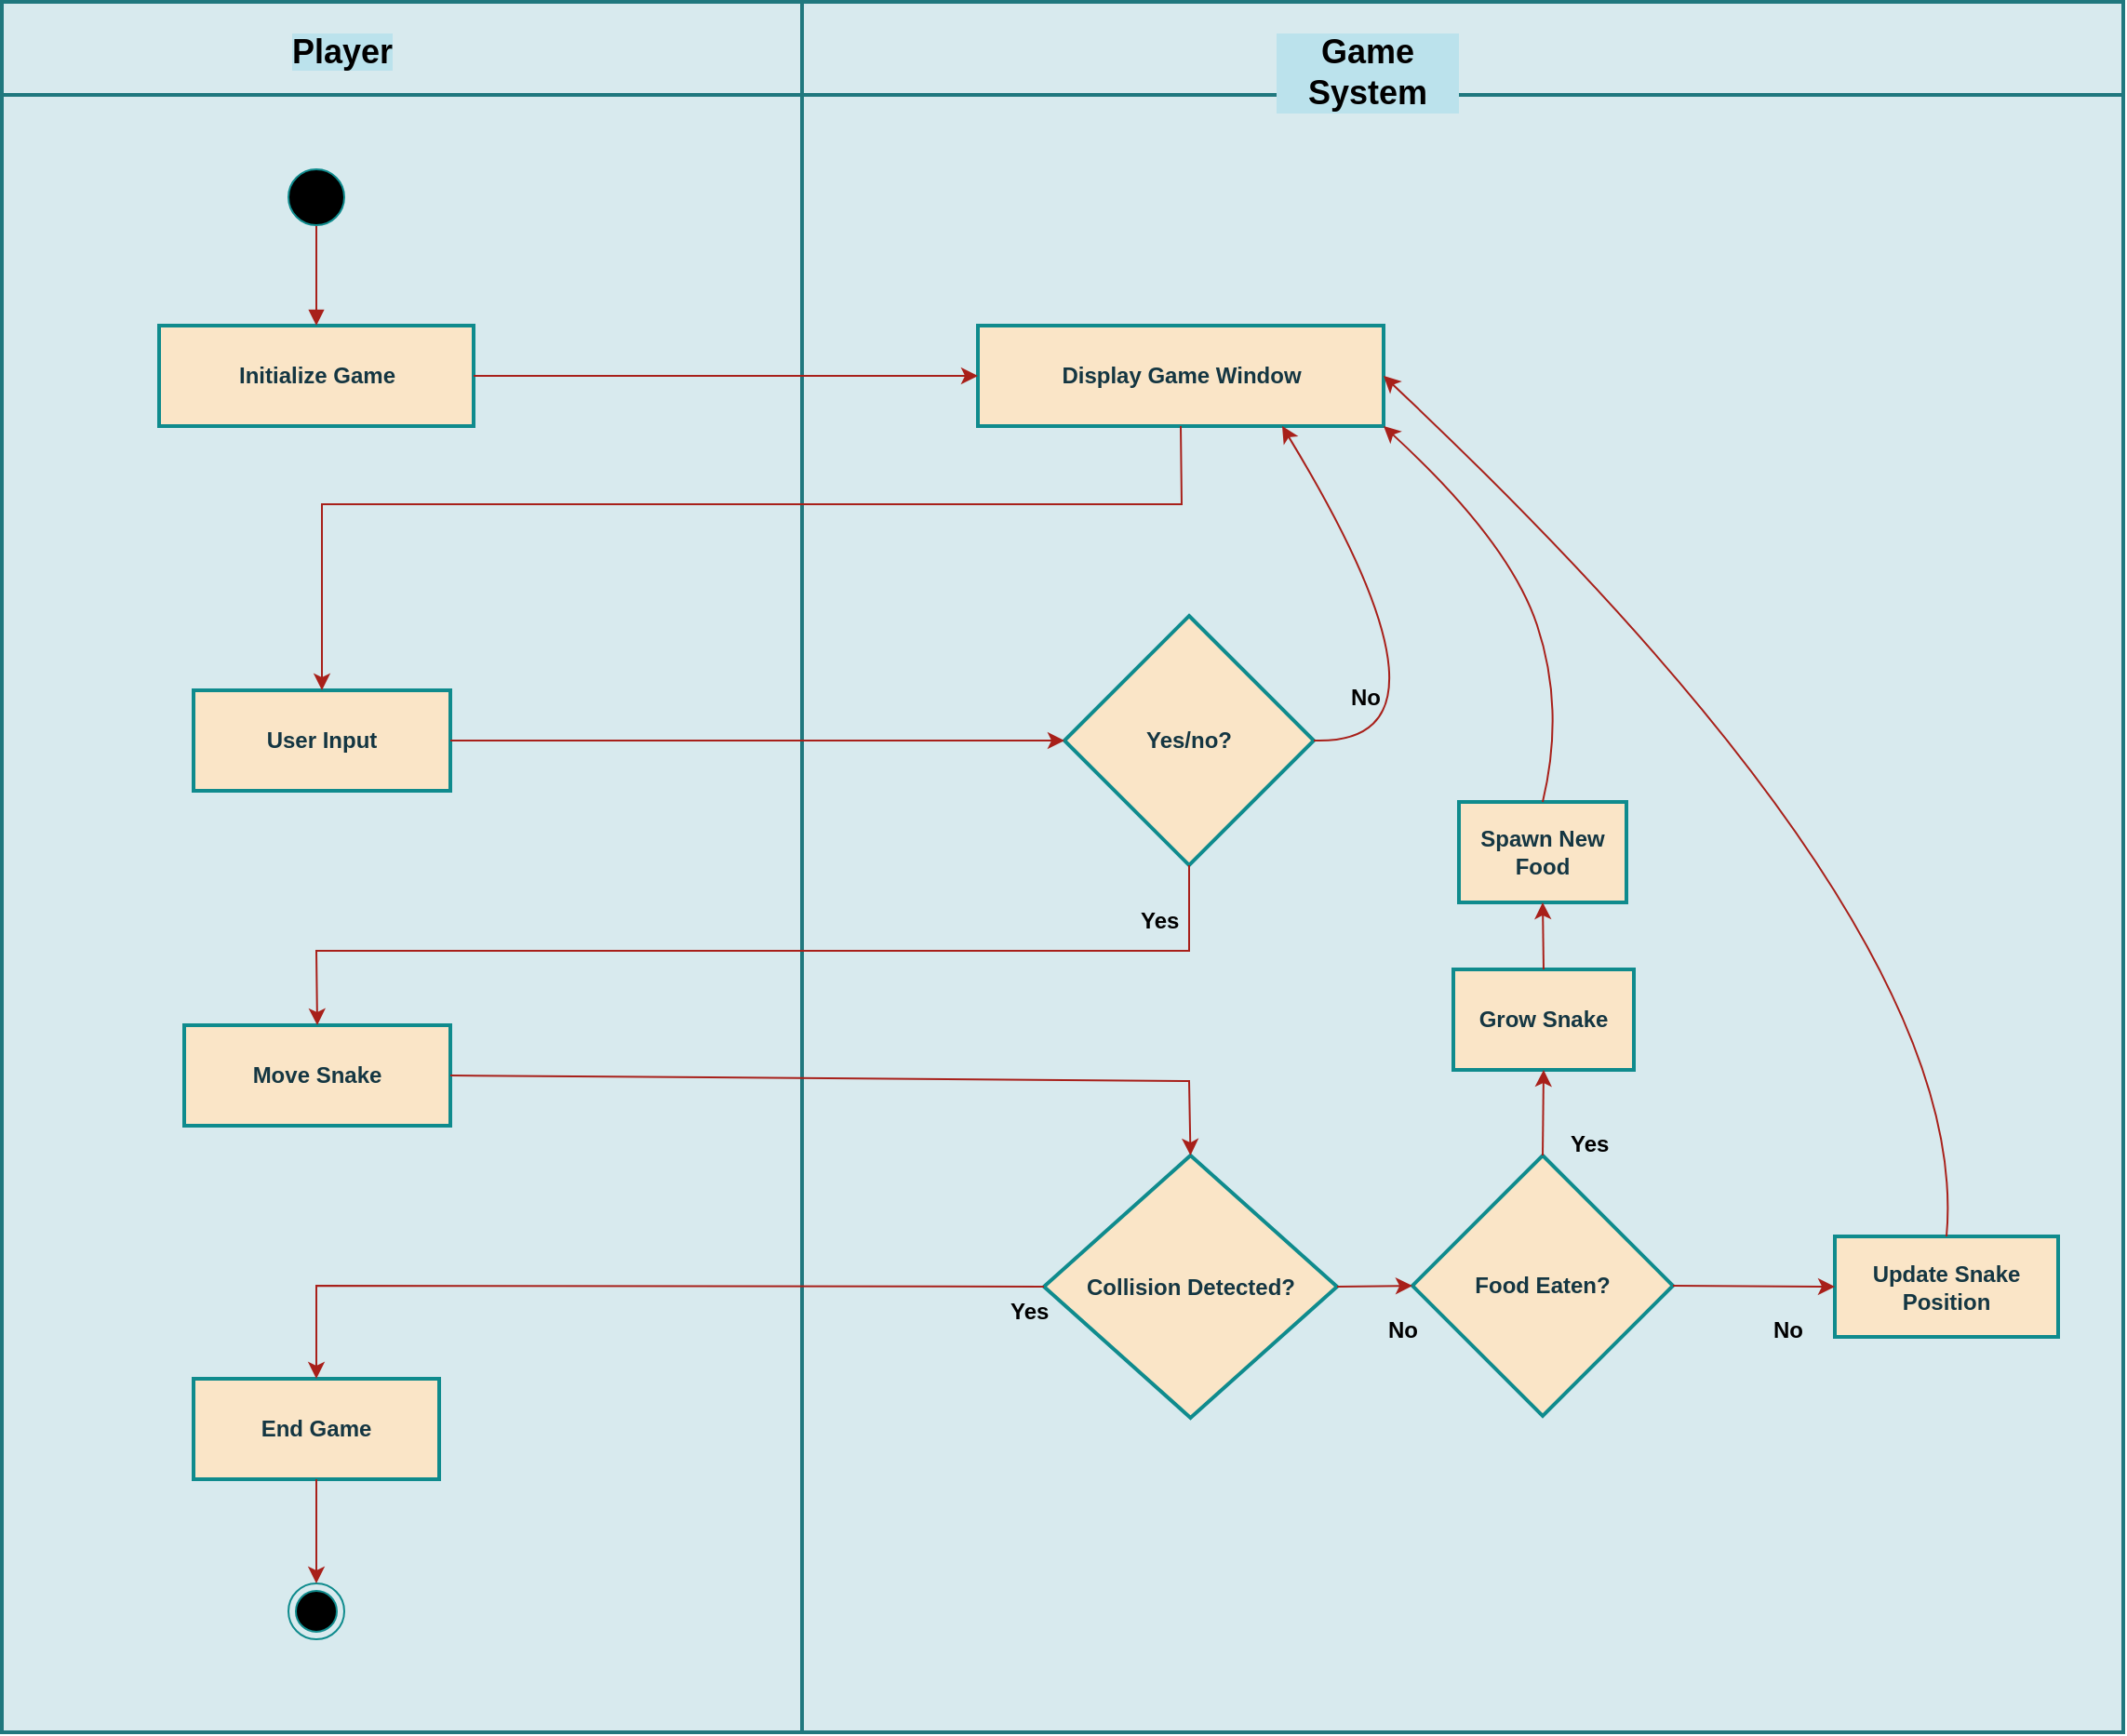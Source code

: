 <mxfile version="26.0.14">
  <diagram name="Page-1" id="MjCRfQ0kYUUl4mVlbqgF">
    <mxGraphModel dx="1760" dy="-164" grid="1" gridSize="10" guides="1" tooltips="1" connect="1" arrows="1" fold="1" page="1" pageScale="1" pageWidth="850" pageHeight="1100" math="0" shadow="0">
      <root>
        <mxCell id="0" />
        <mxCell id="1" parent="0" />
        <mxCell id="mA-dlY1LD11wk8f1rgGa-67" value="" style="shape=internalStorage;whiteSpace=wrap;html=1;backgroundOutline=1;dx=430;dy=50;fontStyle=1;shadow=0;rounded=0;glass=0;labelBackgroundColor=none;fillColor=#D8EAEE;strokeColor=#20787E;strokeWidth=2;" vertex="1" parent="1">
          <mxGeometry x="290" y="1490" width="1140" height="930" as="geometry" />
        </mxCell>
        <mxCell id="mA-dlY1LD11wk8f1rgGa-48" value="" style="ellipse;html=1;shape=endState;fillColor=#000000;strokeColor=#0F8B8D;fontStyle=1;labelBackgroundColor=none;fontColor=#143642;" vertex="1" parent="1">
          <mxGeometry x="444" y="2340" width="30" height="30" as="geometry" />
        </mxCell>
        <mxCell id="mA-dlY1LD11wk8f1rgGa-50" value="Collision Detected?" style="rhombus;strokeWidth=2;whiteSpace=wrap;fontStyle=1;labelBackgroundColor=none;fillColor=#FAE5C7;strokeColor=#0F8B8D;fontColor=#143642;" vertex="1" parent="1">
          <mxGeometry x="850" y="2110" width="157.5" height="141" as="geometry" />
        </mxCell>
        <mxCell id="mA-dlY1LD11wk8f1rgGa-51" value="Move Snake" style="whiteSpace=wrap;strokeWidth=2;fontStyle=1;labelBackgroundColor=none;fillColor=#FAE5C7;strokeColor=#0F8B8D;fontColor=#143642;" vertex="1" parent="1">
          <mxGeometry x="388" y="2040" width="143" height="54" as="geometry" />
        </mxCell>
        <mxCell id="mA-dlY1LD11wk8f1rgGa-52" value="" style="endArrow=classic;html=1;rounded=0;exitX=1;exitY=0.5;exitDx=0;exitDy=0;entryX=0.5;entryY=0;entryDx=0;entryDy=0;fontStyle=1;labelBackgroundColor=none;strokeColor=#A8201A;fontColor=default;" edge="1" parent="1" source="mA-dlY1LD11wk8f1rgGa-51" target="mA-dlY1LD11wk8f1rgGa-50">
          <mxGeometry width="50" height="50" relative="1" as="geometry">
            <mxPoint x="177.5" y="2420" as="sourcePoint" />
            <mxPoint x="766" y="2280" as="targetPoint" />
            <Array as="points">
              <mxPoint x="928" y="2070" />
            </Array>
          </mxGeometry>
        </mxCell>
        <mxCell id="mA-dlY1LD11wk8f1rgGa-53" value="End Game" style="whiteSpace=wrap;strokeWidth=2;fontStyle=1;labelBackgroundColor=none;fillColor=#FAE5C7;strokeColor=#0F8B8D;fontColor=#143642;" vertex="1" parent="1">
          <mxGeometry x="393" y="2230" width="132" height="54" as="geometry" />
        </mxCell>
        <mxCell id="mA-dlY1LD11wk8f1rgGa-54" value="" style="endArrow=classic;html=1;rounded=0;entryX=0.5;entryY=0;entryDx=0;entryDy=0;exitX=0;exitY=0.5;exitDx=0;exitDy=0;fontStyle=1;labelBackgroundColor=none;strokeColor=#A8201A;fontColor=default;" edge="1" parent="1" source="mA-dlY1LD11wk8f1rgGa-50" target="mA-dlY1LD11wk8f1rgGa-53">
          <mxGeometry width="50" height="50" relative="1" as="geometry">
            <mxPoint x="177.5" y="2420" as="sourcePoint" />
            <mxPoint x="227.5" y="2370" as="targetPoint" />
            <Array as="points">
              <mxPoint x="459" y="2180" />
            </Array>
          </mxGeometry>
        </mxCell>
        <mxCell id="mA-dlY1LD11wk8f1rgGa-56" value="" style="endArrow=classic;html=1;rounded=0;entryX=0.5;entryY=0;entryDx=0;entryDy=0;exitX=0.5;exitY=1;exitDx=0;exitDy=0;fontStyle=1;labelBackgroundColor=none;strokeColor=#A8201A;fontColor=default;" edge="1" parent="1" source="mA-dlY1LD11wk8f1rgGa-53" target="mA-dlY1LD11wk8f1rgGa-48">
          <mxGeometry width="50" height="50" relative="1" as="geometry">
            <mxPoint x="177.5" y="2420" as="sourcePoint" />
            <mxPoint x="459" y="2640" as="targetPoint" />
          </mxGeometry>
        </mxCell>
        <mxCell id="mA-dlY1LD11wk8f1rgGa-57" value="Yes/no?" style="rhombus;strokeWidth=2;whiteSpace=wrap;fontStyle=1;labelBackgroundColor=none;fillColor=#FAE5C7;strokeColor=#0F8B8D;fontColor=#143642;" vertex="1" parent="1">
          <mxGeometry x="861" y="1820" width="134" height="134" as="geometry" />
        </mxCell>
        <mxCell id="mA-dlY1LD11wk8f1rgGa-58" value="" style="endArrow=classic;html=1;rounded=0;entryX=0.5;entryY=0;entryDx=0;entryDy=0;exitX=0.5;exitY=1;exitDx=0;exitDy=0;fontStyle=1;labelBackgroundColor=none;strokeColor=#A8201A;fontColor=default;" edge="1" parent="1" source="mA-dlY1LD11wk8f1rgGa-57" target="mA-dlY1LD11wk8f1rgGa-51">
          <mxGeometry width="50" height="50" relative="1" as="geometry">
            <mxPoint x="177.5" y="2020" as="sourcePoint" />
            <mxPoint x="227.5" y="1970" as="targetPoint" />
            <Array as="points">
              <mxPoint x="928" y="2000" />
              <mxPoint x="459" y="2000" />
            </Array>
          </mxGeometry>
        </mxCell>
        <mxCell id="mA-dlY1LD11wk8f1rgGa-59" value="Display Game Window" style="whiteSpace=wrap;strokeWidth=2;fontStyle=1;labelBackgroundColor=none;fillColor=#FAE5C7;strokeColor=#0F8B8D;fontColor=#143642;" vertex="1" parent="1">
          <mxGeometry x="814.5" y="1664" width="218" height="54" as="geometry" />
        </mxCell>
        <mxCell id="mA-dlY1LD11wk8f1rgGa-61" value="Initialize Game" style="whiteSpace=wrap;strokeWidth=2;fontStyle=1;labelBackgroundColor=none;fillColor=#FAE5C7;strokeColor=#0F8B8D;fontColor=#143642;" vertex="1" parent="1">
          <mxGeometry x="374.5" y="1664" width="169" height="54" as="geometry" />
        </mxCell>
        <mxCell id="mA-dlY1LD11wk8f1rgGa-62" value="" style="curved=1;startArrow=none;endArrow=block;entryX=0.5;entryY=0;rounded=0;fontStyle=1;labelBackgroundColor=none;strokeColor=#A8201A;fontColor=default;" edge="1" parent="1" source="mA-dlY1LD11wk8f1rgGa-66" target="mA-dlY1LD11wk8f1rgGa-61">
          <mxGeometry relative="1" as="geometry">
            <Array as="points" />
            <mxPoint x="458.65" y="1614" as="sourcePoint" />
          </mxGeometry>
        </mxCell>
        <mxCell id="mA-dlY1LD11wk8f1rgGa-63" value="" style="endArrow=classic;html=1;rounded=0;entryX=0;entryY=0.5;entryDx=0;entryDy=0;exitX=1;exitY=0.5;exitDx=0;exitDy=0;fontStyle=1;labelBackgroundColor=none;strokeColor=#A8201A;fontColor=default;" edge="1" parent="1" source="mA-dlY1LD11wk8f1rgGa-61" target="mA-dlY1LD11wk8f1rgGa-59">
          <mxGeometry width="50" height="50" relative="1" as="geometry">
            <mxPoint x="177.5" y="1820" as="sourcePoint" />
            <mxPoint x="227.5" y="1770" as="targetPoint" />
          </mxGeometry>
        </mxCell>
        <mxCell id="mA-dlY1LD11wk8f1rgGa-66" value="" style="ellipse;whiteSpace=wrap;html=1;aspect=fixed;fillStyle=solid;fillColor=#000000;fontStyle=1;labelBackgroundColor=none;strokeColor=#0F8B8D;fontColor=#143642;" vertex="1" parent="1">
          <mxGeometry x="444" y="1580" width="30" height="30" as="geometry" />
        </mxCell>
        <mxCell id="mA-dlY1LD11wk8f1rgGa-68" value="User Input" style="whiteSpace=wrap;strokeWidth=2;fontStyle=1;labelBackgroundColor=none;fillColor=#FAE5C7;strokeColor=#0F8B8D;fontColor=#143642;" vertex="1" parent="1">
          <mxGeometry x="393" y="1860" width="138" height="54" as="geometry" />
        </mxCell>
        <mxCell id="mA-dlY1LD11wk8f1rgGa-69" value="" style="endArrow=classic;html=1;rounded=0;entryX=0;entryY=0.5;entryDx=0;entryDy=0;exitX=1;exitY=0.5;exitDx=0;exitDy=0;fontStyle=1;labelBackgroundColor=none;strokeColor=#A8201A;fontColor=default;" edge="1" parent="1" source="mA-dlY1LD11wk8f1rgGa-68" target="mA-dlY1LD11wk8f1rgGa-57">
          <mxGeometry width="50" height="50" relative="1" as="geometry">
            <mxPoint x="680" y="1860" as="sourcePoint" />
            <mxPoint x="730" y="1810" as="targetPoint" />
          </mxGeometry>
        </mxCell>
        <mxCell id="mA-dlY1LD11wk8f1rgGa-70" value="" style="endArrow=classic;html=1;rounded=0;entryX=0.5;entryY=0;entryDx=0;entryDy=0;exitX=0.5;exitY=1;exitDx=0;exitDy=0;fontStyle=1;labelBackgroundColor=none;strokeColor=#A8201A;fontColor=default;" edge="1" parent="1" source="mA-dlY1LD11wk8f1rgGa-59" target="mA-dlY1LD11wk8f1rgGa-68">
          <mxGeometry width="50" height="50" relative="1" as="geometry">
            <mxPoint x="730" y="1810" as="sourcePoint" />
            <mxPoint x="680" y="1860" as="targetPoint" />
            <Array as="points">
              <mxPoint x="924" y="1760" />
              <mxPoint x="462" y="1760" />
            </Array>
          </mxGeometry>
        </mxCell>
        <mxCell id="mA-dlY1LD11wk8f1rgGa-71" value="" style="curved=1;endArrow=classic;html=1;rounded=0;exitX=1;exitY=0.5;exitDx=0;exitDy=0;entryX=0.75;entryY=1;entryDx=0;entryDy=0;fontStyle=1;labelBackgroundColor=none;strokeColor=#A8201A;fontColor=default;" edge="1" parent="1" source="mA-dlY1LD11wk8f1rgGa-57" target="mA-dlY1LD11wk8f1rgGa-59">
          <mxGeometry width="50" height="50" relative="1" as="geometry">
            <mxPoint x="1032.5" y="1890" as="sourcePoint" />
            <mxPoint x="1082.5" y="1840" as="targetPoint" />
            <Array as="points">
              <mxPoint x="1082.5" y="1890" />
            </Array>
          </mxGeometry>
        </mxCell>
        <mxCell id="mA-dlY1LD11wk8f1rgGa-72" value="&lt;div style=&quot;text-align: center;&quot;&gt;&lt;span style=&quot;background-color: transparent; color: light-dark(rgb(0, 0, 0), rgb(255, 255, 255));&quot;&gt;No&lt;/span&gt;&lt;/div&gt;" style="text;whiteSpace=wrap;html=1;fontStyle=1;labelBackgroundColor=none;fontColor=#143642;" vertex="1" parent="1">
          <mxGeometry x="1012.5" y="1850" width="20" height="30" as="geometry" />
        </mxCell>
        <mxCell id="mA-dlY1LD11wk8f1rgGa-75" value="&lt;div style=&quot;text-align: center;&quot;&gt;&lt;span style=&quot;background-color: transparent; color: light-dark(rgb(0, 0, 0), rgb(255, 255, 255));&quot;&gt;Yes&lt;/span&gt;&lt;/div&gt;&lt;div style=&quot;text-align: center;&quot;&gt;&lt;span style=&quot;background-color: transparent; color: light-dark(rgb(0, 0, 0), rgb(255, 255, 255));&quot;&gt;&lt;br&gt;&lt;/span&gt;&lt;/div&gt;" style="text;whiteSpace=wrap;html=1;fontStyle=1;labelBackgroundColor=none;fontColor=#143642;" vertex="1" parent="1">
          <mxGeometry x="900" y="1970" width="20" height="30" as="geometry" />
        </mxCell>
        <mxCell id="mA-dlY1LD11wk8f1rgGa-76" value="&lt;div style=&quot;text-align: center;&quot;&gt;&lt;span style=&quot;background-color: transparent; color: light-dark(rgb(0, 0, 0), rgb(255, 255, 255));&quot;&gt;Yes&lt;/span&gt;&lt;/div&gt;&lt;div style=&quot;text-align: center;&quot;&gt;&lt;span style=&quot;background-color: transparent; color: light-dark(rgb(0, 0, 0), rgb(255, 255, 255));&quot;&gt;&lt;br&gt;&lt;/span&gt;&lt;/div&gt;" style="text;whiteSpace=wrap;html=1;fontStyle=1;labelBackgroundColor=none;fontColor=#143642;" vertex="1" parent="1">
          <mxGeometry x="830" y="2180" width="20" height="30" as="geometry" />
        </mxCell>
        <mxCell id="mA-dlY1LD11wk8f1rgGa-79" value="Food Eaten?" style="rhombus;strokeWidth=2;whiteSpace=wrap;fontStyle=1;labelBackgroundColor=none;fillColor=#FAE5C7;strokeColor=#0F8B8D;fontColor=#143642;" vertex="1" parent="1">
          <mxGeometry x="1048" y="2110" width="140" height="140" as="geometry" />
        </mxCell>
        <mxCell id="mA-dlY1LD11wk8f1rgGa-80" value="Grow Snake" style="whiteSpace=wrap;strokeWidth=2;fontStyle=1;labelBackgroundColor=none;fillColor=#FAE5C7;strokeColor=#0F8B8D;fontColor=#143642;" vertex="1" parent="1">
          <mxGeometry x="1070" y="2010" width="97" height="54" as="geometry" />
        </mxCell>
        <mxCell id="mA-dlY1LD11wk8f1rgGa-81" value="Spawn New Food" style="whiteSpace=wrap;strokeWidth=2;fontStyle=1;labelBackgroundColor=none;fillColor=#FAE5C7;strokeColor=#0F8B8D;fontColor=#143642;" vertex="1" parent="1">
          <mxGeometry x="1073" y="1920" width="90" height="54" as="geometry" />
        </mxCell>
        <mxCell id="mA-dlY1LD11wk8f1rgGa-82" value="Update Snake Position" style="whiteSpace=wrap;strokeWidth=2;fontStyle=1;labelBackgroundColor=none;fillColor=#FAE5C7;strokeColor=#0F8B8D;fontColor=#143642;" vertex="1" parent="1">
          <mxGeometry x="1275" y="2153.5" width="120" height="54" as="geometry" />
        </mxCell>
        <mxCell id="mA-dlY1LD11wk8f1rgGa-86" value="" style="endArrow=classic;html=1;rounded=0;exitX=1;exitY=0.5;exitDx=0;exitDy=0;entryX=0;entryY=0.5;entryDx=0;entryDy=0;fontStyle=1;labelBackgroundColor=none;strokeColor=#A8201A;fontColor=default;" edge="1" parent="1" source="mA-dlY1LD11wk8f1rgGa-79" target="mA-dlY1LD11wk8f1rgGa-82">
          <mxGeometry width="50" height="50" relative="1" as="geometry">
            <mxPoint x="1070" y="2320" as="sourcePoint" />
            <mxPoint x="1320" y="2130" as="targetPoint" />
          </mxGeometry>
        </mxCell>
        <mxCell id="mA-dlY1LD11wk8f1rgGa-87" value="" style="endArrow=classic;html=1;rounded=0;entryX=0.5;entryY=1;entryDx=0;entryDy=0;exitX=0.5;exitY=0;exitDx=0;exitDy=0;fontStyle=1;labelBackgroundColor=none;strokeColor=#A8201A;fontColor=default;" edge="1" parent="1" source="mA-dlY1LD11wk8f1rgGa-80" target="mA-dlY1LD11wk8f1rgGa-81">
          <mxGeometry width="50" height="50" relative="1" as="geometry">
            <mxPoint x="1070" y="2310" as="sourcePoint" />
            <mxPoint x="1120" y="2260" as="targetPoint" />
          </mxGeometry>
        </mxCell>
        <mxCell id="mA-dlY1LD11wk8f1rgGa-88" value="" style="endArrow=classic;html=1;rounded=0;entryX=0.5;entryY=1;entryDx=0;entryDy=0;exitX=0.5;exitY=0;exitDx=0;exitDy=0;fontStyle=1;labelBackgroundColor=none;strokeColor=#A8201A;fontColor=default;" edge="1" parent="1" source="mA-dlY1LD11wk8f1rgGa-79" target="mA-dlY1LD11wk8f1rgGa-80">
          <mxGeometry width="50" height="50" relative="1" as="geometry">
            <mxPoint x="1070" y="2310" as="sourcePoint" />
            <mxPoint x="1120" y="2260" as="targetPoint" />
          </mxGeometry>
        </mxCell>
        <mxCell id="mA-dlY1LD11wk8f1rgGa-89" value="" style="endArrow=classic;html=1;rounded=0;entryX=0;entryY=0.5;entryDx=0;entryDy=0;exitX=1;exitY=0.5;exitDx=0;exitDy=0;fontStyle=1;labelBackgroundColor=none;strokeColor=#A8201A;fontColor=default;" edge="1" parent="1" source="mA-dlY1LD11wk8f1rgGa-50" target="mA-dlY1LD11wk8f1rgGa-79">
          <mxGeometry width="50" height="50" relative="1" as="geometry">
            <mxPoint x="1070" y="2170" as="sourcePoint" />
            <mxPoint x="1120" y="2120" as="targetPoint" />
          </mxGeometry>
        </mxCell>
        <mxCell id="mA-dlY1LD11wk8f1rgGa-90" value="&lt;div style=&quot;text-align: center;&quot;&gt;&lt;span style=&quot;background-color: transparent; color: light-dark(rgb(0, 0, 0), rgb(255, 255, 255));&quot;&gt;No&lt;/span&gt;&lt;/div&gt;" style="text;whiteSpace=wrap;html=1;fontStyle=1;labelBackgroundColor=none;fontColor=#143642;" vertex="1" parent="1">
          <mxGeometry x="1032.5" y="2190" width="20" height="30" as="geometry" />
        </mxCell>
        <mxCell id="mA-dlY1LD11wk8f1rgGa-91" value="&lt;div style=&quot;text-align: center;&quot;&gt;&lt;span style=&quot;background-color: transparent; color: light-dark(rgb(0, 0, 0), rgb(255, 255, 255));&quot;&gt;No&lt;/span&gt;&lt;/div&gt;" style="text;whiteSpace=wrap;html=1;fontStyle=1;labelBackgroundColor=none;fontColor=#143642;" vertex="1" parent="1">
          <mxGeometry x="1240" y="2190" width="20" height="30" as="geometry" />
        </mxCell>
        <mxCell id="mA-dlY1LD11wk8f1rgGa-92" value="&lt;div style=&quot;text-align: center;&quot;&gt;&lt;span style=&quot;background-color: transparent; color: light-dark(rgb(0, 0, 0), rgb(255, 255, 255));&quot;&gt;Yes&lt;/span&gt;&lt;/div&gt;&lt;div style=&quot;text-align: center;&quot;&gt;&lt;span style=&quot;background-color: transparent; color: light-dark(rgb(0, 0, 0), rgb(255, 255, 255));&quot;&gt;&lt;br&gt;&lt;/span&gt;&lt;/div&gt;" style="text;whiteSpace=wrap;html=1;fontStyle=1;labelBackgroundColor=none;fontColor=#143642;" vertex="1" parent="1">
          <mxGeometry x="1130.5" y="2090" width="20" height="30" as="geometry" />
        </mxCell>
        <mxCell id="mA-dlY1LD11wk8f1rgGa-93" value="" style="curved=1;endArrow=classic;html=1;rounded=0;exitX=0.5;exitY=0;exitDx=0;exitDy=0;entryX=1;entryY=1;entryDx=0;entryDy=0;fontStyle=1;labelBackgroundColor=none;strokeColor=#A8201A;fontColor=default;" edge="1" parent="1" source="mA-dlY1LD11wk8f1rgGa-81" target="mA-dlY1LD11wk8f1rgGa-59">
          <mxGeometry width="50" height="50" relative="1" as="geometry">
            <mxPoint x="1350" y="1910" as="sourcePoint" />
            <mxPoint x="1400" y="1860" as="targetPoint" />
            <Array as="points">
              <mxPoint x="1130" y="1870" />
              <mxPoint x="1100" y="1780" />
            </Array>
          </mxGeometry>
        </mxCell>
        <mxCell id="mA-dlY1LD11wk8f1rgGa-94" value="" style="curved=1;endArrow=classic;html=1;rounded=0;exitX=0.5;exitY=0;exitDx=0;exitDy=0;entryX=1;entryY=0.5;entryDx=0;entryDy=0;fontStyle=1;labelBackgroundColor=none;strokeColor=#A8201A;fontColor=default;" edge="1" parent="1" source="mA-dlY1LD11wk8f1rgGa-82" target="mA-dlY1LD11wk8f1rgGa-59">
          <mxGeometry width="50" height="50" relative="1" as="geometry">
            <mxPoint x="1350" y="2040" as="sourcePoint" />
            <mxPoint x="1400" y="1990" as="targetPoint" />
            <Array as="points">
              <mxPoint x="1350" y="1990" />
            </Array>
          </mxGeometry>
        </mxCell>
        <mxCell id="mA-dlY1LD11wk8f1rgGa-95" value="&lt;div style=&quot;text-align: center;&quot;&gt;&lt;font style=&quot;font-size: 18px;&quot; color=&quot;#000000&quot;&gt;&lt;span style=&quot;text-wrap-mode: nowrap; background-color: rgb(187, 226, 236);&quot;&gt;&lt;span style=&quot;&quot;&gt;Player&lt;/span&gt;&lt;/span&gt;&lt;/font&gt;&lt;/div&gt;" style="text;whiteSpace=wrap;html=1;fontColor=#143642;fontStyle=1" vertex="1" parent="1">
          <mxGeometry x="443.5" y="1500" width="100" height="40" as="geometry" />
        </mxCell>
        <mxCell id="mA-dlY1LD11wk8f1rgGa-96" value="&lt;div style=&quot;text-align: center;&quot;&gt;&lt;font style=&quot;font-size: 18px;&quot; color=&quot;#000000&quot;&gt;&lt;span style=&quot;text-wrap-mode: nowrap;&quot;&gt;&lt;span style=&quot;&quot;&gt;Game System&lt;/span&gt;&lt;/span&gt;&lt;/font&gt;&lt;/div&gt;" style="text;whiteSpace=wrap;html=1;fontColor=#143642;labelBackgroundColor=#BBE2EC;fontStyle=1" vertex="1" parent="1">
          <mxGeometry x="972.5" y="1500" width="100" height="40" as="geometry" />
        </mxCell>
      </root>
    </mxGraphModel>
  </diagram>
</mxfile>
